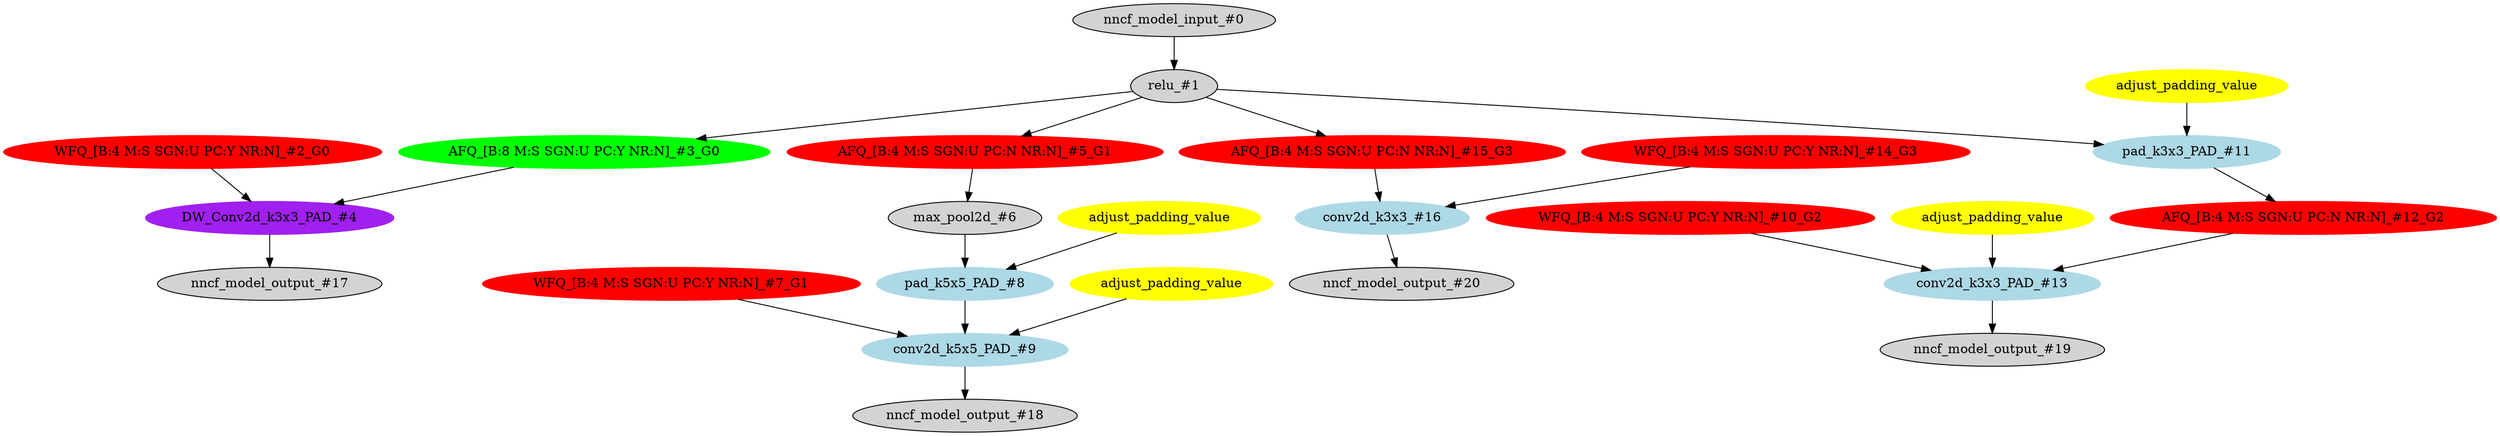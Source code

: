 strict digraph  {
"0 /nncf_model_input_0" [id=0, label="nncf_model_input_#0", style=filled, type=nncf_model_input];
"1 MultiBranchesModel/ReLU/relu_0" [id=1, label="relu_#1", style=filled, type=relu];
"2 MultiBranchesModel/NNCFConv2d[conv_a]/ModuleDict[pre_ops]/UpdateWeight[0]/SymmetricQuantizer[op]/symmetric_quantize_0" [color=red, id=2, label="WFQ_[B:4 M:S SGN:U PC:Y NR:N]_#2_G0", style=filled, type=symmetric_quantize];
"3 MultiBranchesModel/NNCFConv2d[conv_a]/SymmetricQuantizer/symmetric_quantize_0" [color=green, id=3, label="AFQ_[B:8 M:S SGN:U PC:Y NR:N]_#3_G0", style=filled, type=symmetric_quantize];
"4 MultiBranchesModel/NNCFConv2d[conv_a]/conv2d_0" [color=purple, id=4, label="DW_Conv2d_k3x3_PAD_#4", style=filled, type=conv2d];
"5 MultiBranchesModel/MaxPool2d[max_pool_b]/SymmetricQuantizer/symmetric_quantize_0" [color=red, id=5, label="AFQ_[B:4 M:S SGN:U PC:N NR:N]_#5_G1", style=filled, type=symmetric_quantize];
"6 MultiBranchesModel/MaxPool2d[max_pool_b]/max_pool2d_0" [id=6, label="max_pool2d_#6", style=filled, type=max_pool2d];
"7 MultiBranchesModel/NNCFConv2d[conv_b]/ModuleDict[pre_ops]/UpdateWeight[1]/SymmetricQuantizer[op]/symmetric_quantize_0" [color=red, id=7, label="WFQ_[B:4 M:S SGN:U PC:Y NR:N]_#7_G1", style=filled, type=symmetric_quantize];
"8 MultiBranchesModel/NNCFConv2d[conv_b]/pad_0" [color=lightblue, id=8, label="pad_k5x5_PAD_#8", style=filled, type=pad];
"8 MultiBranchesModel/NNCFConv2d[conv_b]/pad_0_apad" [color=yellow, label=adjust_padding_value, style=filled, type=""];
"9 MultiBranchesModel/NNCFConv2d[conv_b]/conv2d_0" [color=lightblue, id=9, label="conv2d_k5x5_PAD_#9", style=filled, type=conv2d];
"9 MultiBranchesModel/NNCFConv2d[conv_b]/conv2d_0_apad" [color=yellow, label=adjust_padding_value, style=filled, type=""];
"10 MultiBranchesModel/NNCFConv2d[conv_c]/ModuleDict[pre_ops]/UpdateWeight[1]/SymmetricQuantizer[op]/symmetric_quantize_0" [color=red, id=10, label="WFQ_[B:4 M:S SGN:U PC:Y NR:N]_#10_G2", style=filled, type=symmetric_quantize];
"11 MultiBranchesModel/NNCFConv2d[conv_c]/pad_0" [color=lightblue, id=11, label="pad_k3x3_PAD_#11", style=filled, type=pad];
"11 MultiBranchesModel/NNCFConv2d[conv_c]/pad_0_apad" [color=yellow, label=adjust_padding_value, style=filled, type=""];
"12 MultiBranchesModel/NNCFConv2d[conv_c]/SymmetricQuantizer/symmetric_quantize_0" [color=red, id=12, label="AFQ_[B:4 M:S SGN:U PC:N NR:N]_#12_G2", style=filled, type=symmetric_quantize];
"13 MultiBranchesModel/NNCFConv2d[conv_c]/conv2d_0" [color=lightblue, id=13, label="conv2d_k3x3_PAD_#13", style=filled, type=conv2d];
"13 MultiBranchesModel/NNCFConv2d[conv_c]/conv2d_0_apad" [color=yellow, label=adjust_padding_value, style=filled, type=""];
"14 MultiBranchesModel/NNCFConv2d[conv_d]/ModuleDict[pre_ops]/UpdateWeight[0]/SymmetricQuantizer[op]/symmetric_quantize_0" [color=red, id=14, label="WFQ_[B:4 M:S SGN:U PC:Y NR:N]_#14_G3", style=filled, type=symmetric_quantize];
"15 MultiBranchesModel/NNCFConv2d[conv_d]/SymmetricQuantizer/symmetric_quantize_0" [color=red, id=15, label="AFQ_[B:4 M:S SGN:U PC:N NR:N]_#15_G3", style=filled, type=symmetric_quantize];
"16 MultiBranchesModel/NNCFConv2d[conv_d]/conv2d_0" [color=lightblue, id=16, label="conv2d_k3x3_#16", style=filled, type=conv2d];
"17 /nncf_model_output_0" [id=17, label="nncf_model_output_#17", style=filled, type=nncf_model_output];
"18 /nncf_model_output_1" [id=18, label="nncf_model_output_#18", style=filled, type=nncf_model_output];
"19 /nncf_model_output_2" [id=19, label="nncf_model_output_#19", style=filled, type=nncf_model_output];
"20 /nncf_model_output_3" [id=20, label="nncf_model_output_#20", style=filled, type=nncf_model_output];
"0 /nncf_model_input_0" -> "1 MultiBranchesModel/ReLU/relu_0";
"1 MultiBranchesModel/ReLU/relu_0" -> "3 MultiBranchesModel/NNCFConv2d[conv_a]/SymmetricQuantizer/symmetric_quantize_0";
"1 MultiBranchesModel/ReLU/relu_0" -> "5 MultiBranchesModel/MaxPool2d[max_pool_b]/SymmetricQuantizer/symmetric_quantize_0";
"1 MultiBranchesModel/ReLU/relu_0" -> "11 MultiBranchesModel/NNCFConv2d[conv_c]/pad_0";
"1 MultiBranchesModel/ReLU/relu_0" -> "15 MultiBranchesModel/NNCFConv2d[conv_d]/SymmetricQuantizer/symmetric_quantize_0";
"2 MultiBranchesModel/NNCFConv2d[conv_a]/ModuleDict[pre_ops]/UpdateWeight[0]/SymmetricQuantizer[op]/symmetric_quantize_0" -> "4 MultiBranchesModel/NNCFConv2d[conv_a]/conv2d_0";
"3 MultiBranchesModel/NNCFConv2d[conv_a]/SymmetricQuantizer/symmetric_quantize_0" -> "4 MultiBranchesModel/NNCFConv2d[conv_a]/conv2d_0";
"4 MultiBranchesModel/NNCFConv2d[conv_a]/conv2d_0" -> "17 /nncf_model_output_0";
"5 MultiBranchesModel/MaxPool2d[max_pool_b]/SymmetricQuantizer/symmetric_quantize_0" -> "6 MultiBranchesModel/MaxPool2d[max_pool_b]/max_pool2d_0";
"6 MultiBranchesModel/MaxPool2d[max_pool_b]/max_pool2d_0" -> "8 MultiBranchesModel/NNCFConv2d[conv_b]/pad_0";
"7 MultiBranchesModel/NNCFConv2d[conv_b]/ModuleDict[pre_ops]/UpdateWeight[1]/SymmetricQuantizer[op]/symmetric_quantize_0" -> "9 MultiBranchesModel/NNCFConv2d[conv_b]/conv2d_0";
"8 MultiBranchesModel/NNCFConv2d[conv_b]/pad_0_apad" -> "8 MultiBranchesModel/NNCFConv2d[conv_b]/pad_0";
"8 MultiBranchesModel/NNCFConv2d[conv_b]/pad_0" -> "9 MultiBranchesModel/NNCFConv2d[conv_b]/conv2d_0";
"9 MultiBranchesModel/NNCFConv2d[conv_b]/conv2d_0_apad" -> "9 MultiBranchesModel/NNCFConv2d[conv_b]/conv2d_0";
"9 MultiBranchesModel/NNCFConv2d[conv_b]/conv2d_0" -> "18 /nncf_model_output_1";
"10 MultiBranchesModel/NNCFConv2d[conv_c]/ModuleDict[pre_ops]/UpdateWeight[1]/SymmetricQuantizer[op]/symmetric_quantize_0" -> "13 MultiBranchesModel/NNCFConv2d[conv_c]/conv2d_0";
"11 MultiBranchesModel/NNCFConv2d[conv_c]/pad_0_apad" -> "11 MultiBranchesModel/NNCFConv2d[conv_c]/pad_0";
"11 MultiBranchesModel/NNCFConv2d[conv_c]/pad_0" -> "12 MultiBranchesModel/NNCFConv2d[conv_c]/SymmetricQuantizer/symmetric_quantize_0";
"12 MultiBranchesModel/NNCFConv2d[conv_c]/SymmetricQuantizer/symmetric_quantize_0" -> "13 MultiBranchesModel/NNCFConv2d[conv_c]/conv2d_0";
"13 MultiBranchesModel/NNCFConv2d[conv_c]/conv2d_0_apad" -> "13 MultiBranchesModel/NNCFConv2d[conv_c]/conv2d_0";
"13 MultiBranchesModel/NNCFConv2d[conv_c]/conv2d_0" -> "19 /nncf_model_output_2";
"14 MultiBranchesModel/NNCFConv2d[conv_d]/ModuleDict[pre_ops]/UpdateWeight[0]/SymmetricQuantizer[op]/symmetric_quantize_0" -> "16 MultiBranchesModel/NNCFConv2d[conv_d]/conv2d_0";
"15 MultiBranchesModel/NNCFConv2d[conv_d]/SymmetricQuantizer/symmetric_quantize_0" -> "16 MultiBranchesModel/NNCFConv2d[conv_d]/conv2d_0";
"16 MultiBranchesModel/NNCFConv2d[conv_d]/conv2d_0" -> "20 /nncf_model_output_3";
}
